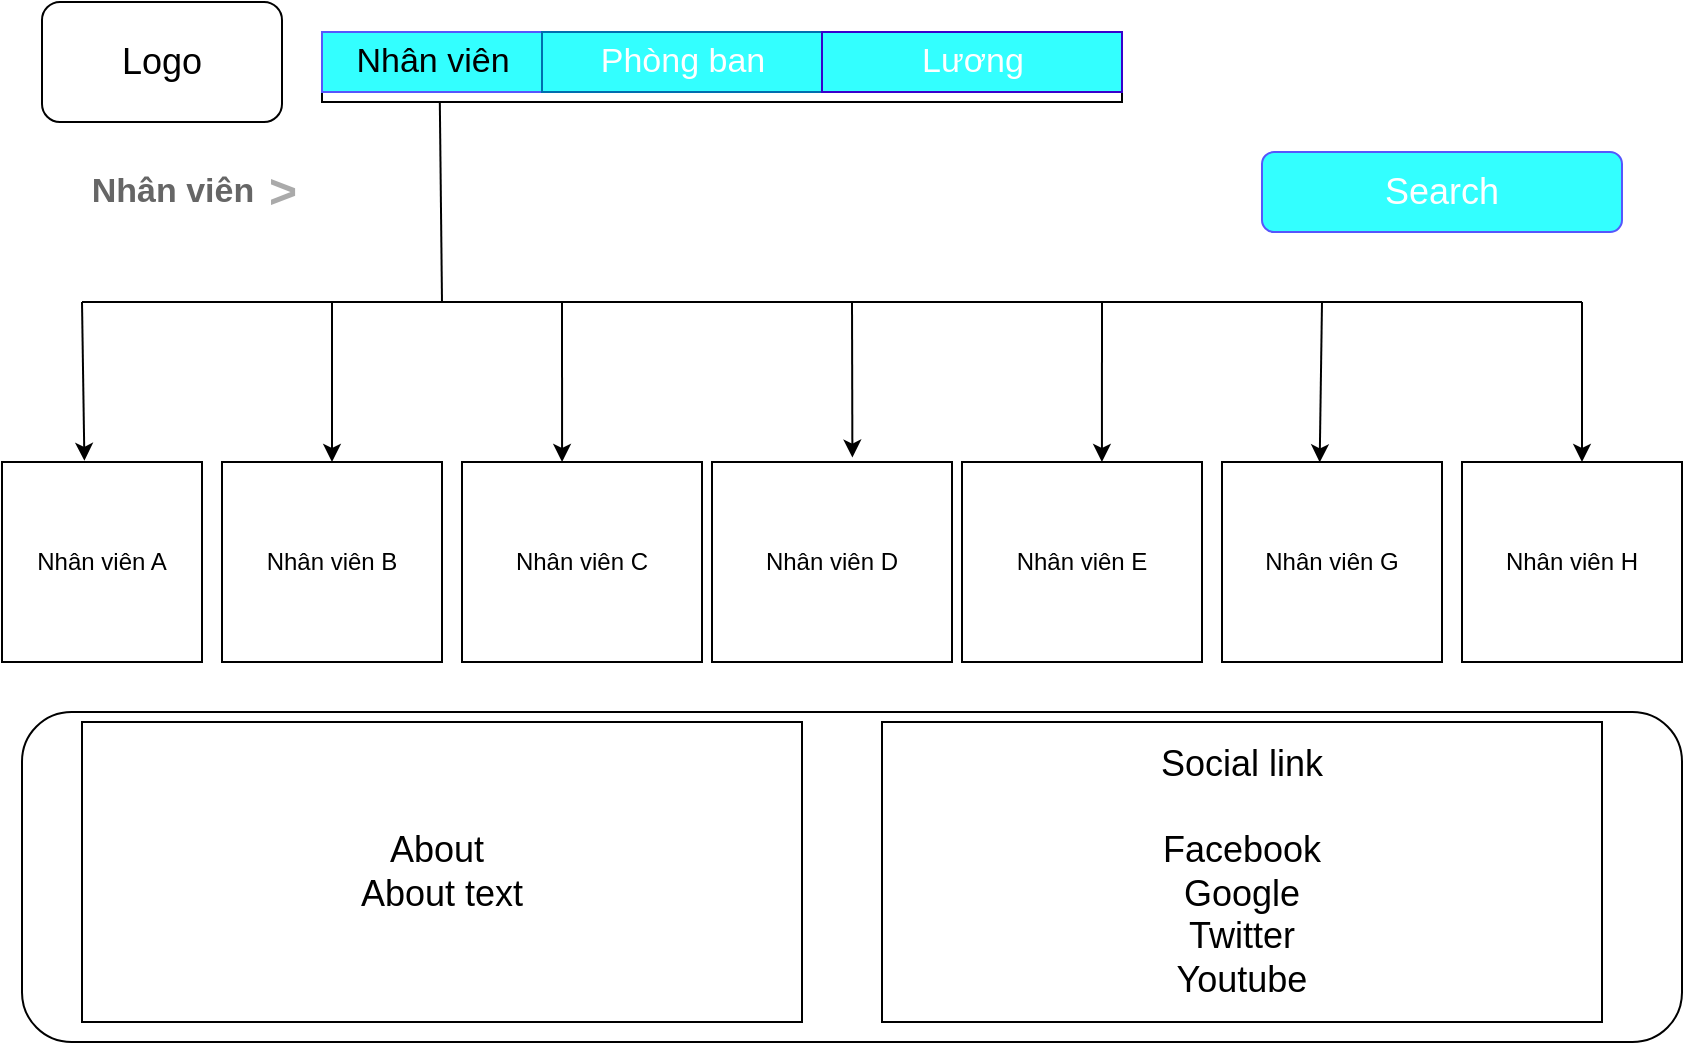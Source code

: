 <mxfile>
    <diagram id="wJjFDpm9GOEmU09CiQZd" name="Nhân viên">
        <mxGraphModel dx="1003" dy="719" grid="1" gridSize="10" guides="1" tooltips="1" connect="1" arrows="1" fold="1" page="1" pageScale="1" pageWidth="850" pageHeight="1100" math="0" shadow="0">
            <root>
                <mxCell id="WjB0gjLMXh-v31FT7Nd1-0"/>
                <mxCell id="WjB0gjLMXh-v31FT7Nd1-1" parent="WjB0gjLMXh-v31FT7Nd1-0"/>
                <mxCell id="5DAAZ6V2rE8kJXYzP1lH-15" value="Nhân viên B" style="rounded=0;whiteSpace=wrap;html=1;" parent="WjB0gjLMXh-v31FT7Nd1-1" vertex="1">
                    <mxGeometry x="110" y="240" width="110" height="100" as="geometry"/>
                </mxCell>
                <mxCell id="5DAAZ6V2rE8kJXYzP1lH-16" value="Nhân viên A" style="rounded=0;whiteSpace=wrap;html=1;" parent="WjB0gjLMXh-v31FT7Nd1-1" vertex="1">
                    <mxGeometry y="240" width="100" height="100" as="geometry"/>
                </mxCell>
                <mxCell id="5DAAZ6V2rE8kJXYzP1lH-17" value="Nhân viên C" style="rounded=0;whiteSpace=wrap;html=1;" parent="WjB0gjLMXh-v31FT7Nd1-1" vertex="1">
                    <mxGeometry x="230" y="240" width="120" height="100" as="geometry"/>
                </mxCell>
                <mxCell id="5DAAZ6V2rE8kJXYzP1lH-18" value="Nhân viên D" style="rounded=0;whiteSpace=wrap;html=1;" parent="WjB0gjLMXh-v31FT7Nd1-1" vertex="1">
                    <mxGeometry x="355" y="240" width="120" height="100" as="geometry"/>
                </mxCell>
                <mxCell id="5DAAZ6V2rE8kJXYzP1lH-19" value="Nhân viên E" style="rounded=0;whiteSpace=wrap;html=1;" parent="WjB0gjLMXh-v31FT7Nd1-1" vertex="1">
                    <mxGeometry x="480" y="240" width="120" height="100" as="geometry"/>
                </mxCell>
                <mxCell id="5DAAZ6V2rE8kJXYzP1lH-20" value="Nhân viên G" style="rounded=0;whiteSpace=wrap;html=1;" parent="WjB0gjLMXh-v31FT7Nd1-1" vertex="1">
                    <mxGeometry x="610" y="240" width="110" height="100" as="geometry"/>
                </mxCell>
                <mxCell id="5DAAZ6V2rE8kJXYzP1lH-21" value="Nhân viên H" style="rounded=0;whiteSpace=wrap;html=1;" parent="WjB0gjLMXh-v31FT7Nd1-1" vertex="1">
                    <mxGeometry x="730" y="240" width="110" height="100" as="geometry"/>
                </mxCell>
                <mxCell id="uXP6oZ5_RdLUxFhCjeWf-1" value="" style="endArrow=none;html=1;fontSize=24;entryX=0.535;entryY=0.987;entryDx=0;entryDy=0;entryPerimeter=0;" parent="WjB0gjLMXh-v31FT7Nd1-1" edge="1" target="XOch1luoBKgWJTnpo3y6-14">
                    <mxGeometry width="50" height="50" relative="1" as="geometry">
                        <mxPoint x="220" y="160" as="sourcePoint"/>
                        <mxPoint x="220" y="120" as="targetPoint"/>
                    </mxGeometry>
                </mxCell>
                <mxCell id="uXP6oZ5_RdLUxFhCjeWf-2" value="" style="endArrow=none;html=1;fontSize=24;" parent="WjB0gjLMXh-v31FT7Nd1-1" edge="1">
                    <mxGeometry width="50" height="50" relative="1" as="geometry">
                        <mxPoint x="40" y="160" as="sourcePoint"/>
                        <mxPoint x="790" y="160" as="targetPoint"/>
                    </mxGeometry>
                </mxCell>
                <mxCell id="uXP6oZ5_RdLUxFhCjeWf-3" value="" style="endArrow=classic;html=1;fontSize=24;entryX=0.412;entryY=-0.006;entryDx=0;entryDy=0;entryPerimeter=0;" parent="WjB0gjLMXh-v31FT7Nd1-1" target="5DAAZ6V2rE8kJXYzP1lH-16" edge="1">
                    <mxGeometry width="50" height="50" relative="1" as="geometry">
                        <mxPoint x="40" y="160" as="sourcePoint"/>
                        <mxPoint x="90" y="110" as="targetPoint"/>
                    </mxGeometry>
                </mxCell>
                <mxCell id="uXP6oZ5_RdLUxFhCjeWf-4" value="" style="endArrow=classic;html=1;fontSize=24;entryX=0.5;entryY=0;entryDx=0;entryDy=0;" parent="WjB0gjLMXh-v31FT7Nd1-1" target="5DAAZ6V2rE8kJXYzP1lH-15" edge="1">
                    <mxGeometry width="50" height="50" relative="1" as="geometry">
                        <mxPoint x="165" y="160" as="sourcePoint"/>
                        <mxPoint x="220" y="110" as="targetPoint"/>
                    </mxGeometry>
                </mxCell>
                <mxCell id="uXP6oZ5_RdLUxFhCjeWf-5" value="" style="endArrow=classic;html=1;fontSize=24;entryX=0.417;entryY=0;entryDx=0;entryDy=0;entryPerimeter=0;" parent="WjB0gjLMXh-v31FT7Nd1-1" target="5DAAZ6V2rE8kJXYzP1lH-17" edge="1">
                    <mxGeometry width="50" height="50" relative="1" as="geometry">
                        <mxPoint x="280" y="160" as="sourcePoint"/>
                        <mxPoint x="330" y="110" as="targetPoint"/>
                    </mxGeometry>
                </mxCell>
                <mxCell id="uXP6oZ5_RdLUxFhCjeWf-6" value="" style="endArrow=classic;html=1;fontSize=24;entryX=0.585;entryY=-0.022;entryDx=0;entryDy=0;entryPerimeter=0;" parent="WjB0gjLMXh-v31FT7Nd1-1" target="5DAAZ6V2rE8kJXYzP1lH-18" edge="1">
                    <mxGeometry width="50" height="50" relative="1" as="geometry">
                        <mxPoint x="425" y="160" as="sourcePoint"/>
                        <mxPoint x="424" y="200" as="targetPoint"/>
                    </mxGeometry>
                </mxCell>
                <mxCell id="uXP6oZ5_RdLUxFhCjeWf-7" value="" style="endArrow=classic;html=1;fontSize=24;entryX=0.583;entryY=0;entryDx=0;entryDy=0;entryPerimeter=0;" parent="WjB0gjLMXh-v31FT7Nd1-1" target="5DAAZ6V2rE8kJXYzP1lH-19" edge="1">
                    <mxGeometry width="50" height="50" relative="1" as="geometry">
                        <mxPoint x="550" y="160" as="sourcePoint"/>
                        <mxPoint x="600" y="115" as="targetPoint"/>
                    </mxGeometry>
                </mxCell>
                <mxCell id="uXP6oZ5_RdLUxFhCjeWf-8" value="" style="endArrow=classic;html=1;fontSize=24;entryX=0.444;entryY=0.002;entryDx=0;entryDy=0;entryPerimeter=0;" parent="WjB0gjLMXh-v31FT7Nd1-1" target="5DAAZ6V2rE8kJXYzP1lH-20" edge="1">
                    <mxGeometry width="50" height="50" relative="1" as="geometry">
                        <mxPoint x="660" y="160" as="sourcePoint"/>
                        <mxPoint x="710" y="110" as="targetPoint"/>
                    </mxGeometry>
                </mxCell>
                <mxCell id="uXP6oZ5_RdLUxFhCjeWf-9" value="" style="endArrow=classic;html=1;fontSize=24;" parent="WjB0gjLMXh-v31FT7Nd1-1" edge="1">
                    <mxGeometry width="50" height="50" relative="1" as="geometry">
                        <mxPoint x="790" y="160" as="sourcePoint"/>
                        <mxPoint x="790" y="240" as="targetPoint"/>
                    </mxGeometry>
                </mxCell>
                <mxCell id="XOch1luoBKgWJTnpo3y6-31" value="" style="edgeStyle=none;html=1;fontSize=18;fontColor=#FFFFFF;" edge="1" parent="WjB0gjLMXh-v31FT7Nd1-1">
                    <mxGeometry relative="1" as="geometry">
                        <mxPoint x="260" y="395" as="sourcePoint"/>
                        <mxPoint x="260" y="395" as="targetPoint"/>
                    </mxGeometry>
                </mxCell>
                <mxCell id="XOch1luoBKgWJTnpo3y6-2" value="Logo" style="rounded=1;whiteSpace=wrap;html=1;fontSize=18;" vertex="1" parent="WjB0gjLMXh-v31FT7Nd1-1">
                    <mxGeometry x="20" y="10" width="120" height="60" as="geometry"/>
                </mxCell>
                <mxCell id="XOch1luoBKgWJTnpo3y6-13" value="" style="strokeWidth=1;shadow=0;dashed=0;align=center;html=1;shape=mxgraph.mockup.forms.rrect;rSize=0;fontSize=18;gradientColor=none;" vertex="1" parent="WjB0gjLMXh-v31FT7Nd1-1">
                    <mxGeometry x="160" y="25" width="400" height="35" as="geometry"/>
                </mxCell>
                <mxCell id="XOch1luoBKgWJTnpo3y6-14" value="Nhân viên" style="fillColor=#33FFFF;strokeWidth=1;shadow=0;dashed=0;align=center;html=1;shape=mxgraph.mockup.forms.rrect;rSize=0;fontSize=17;strokeColor=#5656FC;" vertex="1" parent="XOch1luoBKgWJTnpo3y6-13">
                    <mxGeometry width="110" height="30" as="geometry"/>
                </mxCell>
                <mxCell id="XOch1luoBKgWJTnpo3y6-15" value="Phòng ban" style="strokeColor=#006EAF;fillColor=#33FFFF;strokeWidth=1;shadow=0;dashed=0;align=center;html=1;shape=mxgraph.mockup.forms.rrect;rSize=0;fontSize=17;fontColor=#ffffff;" vertex="1" parent="XOch1luoBKgWJTnpo3y6-13">
                    <mxGeometry x="110" width="140" height="30" as="geometry"/>
                </mxCell>
                <mxCell id="XOch1luoBKgWJTnpo3y6-16" value="Lương" style="strokeColor=#3700CC;fillColor=#33FFFF;strokeWidth=1;shadow=0;dashed=0;align=center;html=1;shape=mxgraph.mockup.forms.rrect;rSize=0;fontSize=17;fontColor=#ffffff;" vertex="1" parent="XOch1luoBKgWJTnpo3y6-13">
                    <mxGeometry x="250" width="150" height="30" as="geometry"/>
                </mxCell>
                <mxCell id="XOch1luoBKgWJTnpo3y6-20" style="edgeStyle=none;html=1;fontSize=18;" edge="1" parent="XOch1luoBKgWJTnpo3y6-13" target="XOch1luoBKgWJTnpo3y6-13">
                    <mxGeometry relative="1" as="geometry">
                        <mxPoint x="400" y="15" as="sourcePoint"/>
                    </mxGeometry>
                </mxCell>
                <mxCell id="XOch1luoBKgWJTnpo3y6-21" value="Nhân viên" style="strokeWidth=1;shadow=0;dashed=0;align=center;html=1;shape=mxgraph.mockup.navigation.anchor;fontSize=17;fontColor=#666666;fontStyle=1;fillColor=#33FFFF;" vertex="1" parent="WjB0gjLMXh-v31FT7Nd1-1">
                    <mxGeometry x="40" y="90" width="90" height="30" as="geometry"/>
                </mxCell>
                <mxCell id="XOch1luoBKgWJTnpo3y6-22" value="&gt;" style="strokeWidth=1;shadow=0;dashed=0;align=center;html=1;shape=mxgraph.mockup.navigation.anchor;fontSize=24;fontColor=#aaaaaa;fontStyle=1;fillColor=#33FFFF;" vertex="1" parent="WjB0gjLMXh-v31FT7Nd1-1">
                    <mxGeometry x="130" y="90" width="20" height="30" as="geometry"/>
                </mxCell>
                <mxCell id="XOch1luoBKgWJTnpo3y6-30" value="Search" style="rounded=1;whiteSpace=wrap;html=1;fontSize=18;fontColor=#FFFFFF;strokeColor=#5656FC;fillColor=#33FFFF;" vertex="1" parent="WjB0gjLMXh-v31FT7Nd1-1">
                    <mxGeometry x="630" y="85" width="180" height="40" as="geometry"/>
                </mxCell>
                <mxCell id="G--ehdj1mrZMAc5Dt3QT-0" value="" style="edgeStyle=none;html=1;fontSize=18;fontColor=#FFFFFF;" edge="1" parent="WjB0gjLMXh-v31FT7Nd1-1">
                    <mxGeometry relative="1" as="geometry">
                        <mxPoint x="260" y="360" as="sourcePoint"/>
                        <mxPoint x="260" y="360" as="targetPoint"/>
                    </mxGeometry>
                </mxCell>
                <mxCell id="G--ehdj1mrZMAc5Dt3QT-1" value="" style="rounded=1;whiteSpace=wrap;html=1;fontSize=18;" vertex="1" parent="WjB0gjLMXh-v31FT7Nd1-1">
                    <mxGeometry x="10" y="365" width="830" height="165" as="geometry"/>
                </mxCell>
                <mxCell id="G--ehdj1mrZMAc5Dt3QT-2" value="About&amp;nbsp;&lt;br&gt;About text" style="rounded=0;whiteSpace=wrap;html=1;fontSize=18;" vertex="1" parent="WjB0gjLMXh-v31FT7Nd1-1">
                    <mxGeometry x="40" y="370" width="360" height="150" as="geometry"/>
                </mxCell>
                <mxCell id="G--ehdj1mrZMAc5Dt3QT-3" value="Social link&lt;br&gt;&lt;br&gt;Facebook&lt;br&gt;Google&lt;br&gt;Twitter&lt;br&gt;Youtube&lt;br&gt;" style="rounded=0;whiteSpace=wrap;html=1;fontSize=18;" vertex="1" parent="WjB0gjLMXh-v31FT7Nd1-1">
                    <mxGeometry x="440" y="370" width="360" height="150" as="geometry"/>
                </mxCell>
            </root>
        </mxGraphModel>
    </diagram>
    <diagram id="vCJchNpZpQthcplEAxcU" name="Phòng ban">
        <mxGraphModel dx="944" dy="676" grid="1" gridSize="10" guides="1" tooltips="1" connect="1" arrows="1" fold="1" page="1" pageScale="1" pageWidth="850" pageHeight="1100" math="0" shadow="0">
            <root>
                <mxCell id="J8trbaSnto4hoMV7mOAd-0"/>
                <mxCell id="J8trbaSnto4hoMV7mOAd-1" parent="J8trbaSnto4hoMV7mOAd-0"/>
                <mxCell id="B7I0SGrNpNbWcyDWFVy5-1" value="" style="endArrow=none;html=1;fontSize=24;" parent="J8trbaSnto4hoMV7mOAd-1" edge="1">
                    <mxGeometry width="50" height="50" relative="1" as="geometry">
                        <mxPoint x="80" y="200" as="sourcePoint"/>
                        <mxPoint x="760" y="200" as="targetPoint"/>
                    </mxGeometry>
                </mxCell>
                <mxCell id="B7I0SGrNpNbWcyDWFVy5-5" value="&lt;span style=&quot;font-size: 24px&quot;&gt;&amp;nbsp; Sales&lt;/span&gt;&lt;br&gt;&lt;font size=&quot;3&quot;&gt;Số lượng:&lt;/font&gt;" style="rounded=0;whiteSpace=wrap;html=1;" parent="J8trbaSnto4hoMV7mOAd-1" vertex="1">
                    <mxGeometry y="320" width="140" height="80" as="geometry"/>
                </mxCell>
                <mxCell id="B7I0SGrNpNbWcyDWFVy5-6" value="&lt;font style=&quot;font-size: 24px&quot;&gt;HR&lt;br&gt;&lt;span style=&quot;color: rgba(0 , 0 , 0 , 0) ; font-family: monospace ; font-size: 0px&quot;&gt;%3CmxGraphModel%3E%3Croot%3E%3CmxCell%20id%3D%220%22%2F%3E%3CmxCell%20id%3D%221%22%20parent%3D%220%22%2F%3E%3CmxCell%20id%3D%222%22%20value%3D%22%26lt%3Bfont%20style%3D%26quot%3Bfont-size%3A%2036px%26quot%3B%26gt%3BH%C3%ACnh%20nh%C3%A2n%20vi%C3%AAn%26lt%3B%2Ffont%26gt%3B%22%20style%3D%22rounded%3D0%3BwhiteSpace%3Dwrap%3Bhtml%3D1%3B%22%20vertex%3D%221%22%20parent%3D%221%22%3E%3CmxGeometry%20x%3D%2240%22%20y%3D%2240%22%20width%3D%22320%22%20height%3D%22360%22%20as%3D%22geometry%22%2F%3E%3C%2FmxCell%3E%3C%2Froot%3E%3C%2FmxGraphModel%3E&lt;/span&gt;&lt;span style=&quot;font-size: medium&quot;&gt;Số lượng:&lt;/span&gt;&lt;br&gt;&lt;/font&gt;" style="rounded=0;whiteSpace=wrap;html=1;" parent="J8trbaSnto4hoMV7mOAd-1" vertex="1">
                    <mxGeometry x="170" y="320" width="160" height="80" as="geometry"/>
                </mxCell>
                <mxCell id="B7I0SGrNpNbWcyDWFVy5-7" value="&lt;font style=&quot;font-size: 24px&quot;&gt;&amp;nbsp;Marketing&lt;br&gt;&lt;span style=&quot;font-size: medium&quot;&gt;Số lượng:&lt;/span&gt;&lt;br&gt;&lt;/font&gt;" style="rounded=0;whiteSpace=wrap;html=1;" parent="J8trbaSnto4hoMV7mOAd-1" vertex="1">
                    <mxGeometry x="355" y="320" width="140" height="80" as="geometry"/>
                </mxCell>
                <mxCell id="B7I0SGrNpNbWcyDWFVy5-8" value="&lt;font style=&quot;font-size: 24px&quot;&gt;&amp;nbsp;IT&lt;br&gt;&lt;span style=&quot;font-size: medium&quot;&gt;Số lượng:&lt;/span&gt;&lt;span&gt;&#9;&lt;/span&gt;&lt;/font&gt;" style="rounded=0;whiteSpace=wrap;html=1;" parent="J8trbaSnto4hoMV7mOAd-1" vertex="1">
                    <mxGeometry x="530" y="320" width="140" height="80" as="geometry"/>
                </mxCell>
                <mxCell id="B7I0SGrNpNbWcyDWFVy5-9" value="&lt;font style=&quot;font-size: 24px&quot;&gt;&amp;nbsp;Finance&lt;br&gt;&lt;span style=&quot;font-size: medium&quot;&gt;Số lượng:&lt;/span&gt;&lt;br&gt;&lt;/font&gt;" style="rounded=0;whiteSpace=wrap;html=1;" parent="J8trbaSnto4hoMV7mOAd-1" vertex="1">
                    <mxGeometry x="700" y="320" width="140" height="80" as="geometry"/>
                </mxCell>
                <mxCell id="B7I0SGrNpNbWcyDWFVy5-11" value="" style="endArrow=classic;html=1;fontSize=24;entryX=0.58;entryY=-0.037;entryDx=0;entryDy=0;entryPerimeter=0;" parent="J8trbaSnto4hoMV7mOAd-1" target="B7I0SGrNpNbWcyDWFVy5-5" edge="1">
                    <mxGeometry width="50" height="50" relative="1" as="geometry">
                        <mxPoint x="81" y="200" as="sourcePoint"/>
                        <mxPoint x="80" y="290" as="targetPoint"/>
                        <Array as="points"/>
                    </mxGeometry>
                </mxCell>
                <mxCell id="B7I0SGrNpNbWcyDWFVy5-12" value="" style="endArrow=classic;html=1;fontSize=24;entryX=0.5;entryY=0;entryDx=0;entryDy=0;" parent="J8trbaSnto4hoMV7mOAd-1" target="B7I0SGrNpNbWcyDWFVy5-6" edge="1">
                    <mxGeometry width="50" height="50" relative="1" as="geometry">
                        <mxPoint x="250" y="200" as="sourcePoint"/>
                        <mxPoint x="249.7" y="297.04" as="targetPoint"/>
                        <Array as="points"/>
                    </mxGeometry>
                </mxCell>
                <mxCell id="B7I0SGrNpNbWcyDWFVy5-14" value="" style="endArrow=classic;html=1;fontSize=24;entryX=0.5;entryY=0;entryDx=0;entryDy=0;" parent="J8trbaSnto4hoMV7mOAd-1" target="B7I0SGrNpNbWcyDWFVy5-8" edge="1">
                    <mxGeometry width="50" height="50" relative="1" as="geometry">
                        <mxPoint x="600" y="200" as="sourcePoint"/>
                        <mxPoint x="599.7" y="297.04" as="targetPoint"/>
                        <Array as="points"/>
                    </mxGeometry>
                </mxCell>
                <mxCell id="B7I0SGrNpNbWcyDWFVy5-15" value="" style="endArrow=classic;html=1;fontSize=24;entryX=0.437;entryY=-0.037;entryDx=0;entryDy=0;entryPerimeter=0;" parent="J8trbaSnto4hoMV7mOAd-1" target="B7I0SGrNpNbWcyDWFVy5-9" edge="1">
                    <mxGeometry width="50" height="50" relative="1" as="geometry">
                        <mxPoint x="761" y="200" as="sourcePoint"/>
                        <mxPoint x="760" y="287.04" as="targetPoint"/>
                        <Array as="points"/>
                    </mxGeometry>
                </mxCell>
                <mxCell id="wLO04yEoGt9mDOPF9oa5-0" value="Logo" style="rounded=1;whiteSpace=wrap;html=1;fontSize=18;" vertex="1" parent="J8trbaSnto4hoMV7mOAd-1">
                    <mxGeometry x="20" y="10" width="120" height="60" as="geometry"/>
                </mxCell>
                <mxCell id="Z3-FyhH3_2yaaDqn2n7i-0" value="" style="strokeWidth=1;shadow=0;dashed=0;align=center;html=1;shape=mxgraph.mockup.forms.rrect;rSize=0;fontSize=18;gradientColor=none;" vertex="1" parent="J8trbaSnto4hoMV7mOAd-1">
                    <mxGeometry x="190" y="25" width="400" height="35" as="geometry"/>
                </mxCell>
                <mxCell id="Z3-FyhH3_2yaaDqn2n7i-1" value="Nhân viên" style="fillColor=#33FFFF;strokeWidth=1;shadow=0;dashed=0;align=center;html=1;shape=mxgraph.mockup.forms.rrect;rSize=0;fontSize=17;strokeColor=#5656FC;" vertex="1" parent="Z3-FyhH3_2yaaDqn2n7i-0">
                    <mxGeometry width="110" height="30" as="geometry"/>
                </mxCell>
                <mxCell id="Z3-FyhH3_2yaaDqn2n7i-2" value="Phòng ban" style="strokeColor=#006EAF;fillColor=#33FFFF;strokeWidth=1;shadow=0;dashed=0;align=center;html=1;shape=mxgraph.mockup.forms.rrect;rSize=0;fontSize=17;fontColor=#ffffff;" vertex="1" parent="Z3-FyhH3_2yaaDqn2n7i-0">
                    <mxGeometry x="110" width="140" height="30" as="geometry"/>
                </mxCell>
                <mxCell id="Z3-FyhH3_2yaaDqn2n7i-3" value="Lương" style="strokeColor=#3700CC;fillColor=#33FFFF;strokeWidth=1;shadow=0;dashed=0;align=center;html=1;shape=mxgraph.mockup.forms.rrect;rSize=0;fontSize=17;fontColor=#ffffff;" vertex="1" parent="Z3-FyhH3_2yaaDqn2n7i-0">
                    <mxGeometry x="250" width="150" height="30" as="geometry"/>
                </mxCell>
                <mxCell id="Z3-FyhH3_2yaaDqn2n7i-4" style="edgeStyle=none;html=1;fontSize=18;" edge="1" parent="Z3-FyhH3_2yaaDqn2n7i-0" target="Z3-FyhH3_2yaaDqn2n7i-0">
                    <mxGeometry relative="1" as="geometry">
                        <mxPoint x="400" y="15" as="sourcePoint"/>
                    </mxGeometry>
                </mxCell>
                <mxCell id="p2IE-Pn9JPBUqzHjMcKJ-0" value="Phòng ban" style="strokeWidth=1;shadow=0;dashed=0;align=center;html=1;shape=mxgraph.mockup.navigation.anchor;fontSize=17;fontColor=#666666;fontStyle=1;fillColor=#33FFFF;" vertex="1" parent="J8trbaSnto4hoMV7mOAd-1">
                    <mxGeometry x="40" y="90" width="90" height="30" as="geometry"/>
                </mxCell>
                <mxCell id="9GuIOEP9Hasc8in1DkPj-0" value="&gt;" style="strokeWidth=1;shadow=0;dashed=0;align=center;html=1;shape=mxgraph.mockup.navigation.anchor;fontSize=24;fontColor=#aaaaaa;fontStyle=1;fillColor=#33FFFF;" vertex="1" parent="J8trbaSnto4hoMV7mOAd-1">
                    <mxGeometry x="130" y="90" width="20" height="30" as="geometry"/>
                </mxCell>
                <mxCell id="m6i-LpKmSSTymM3Wm2si-2" value="" style="endArrow=classic;html=1;fontSize=18;fontColor=#FFFFFF;entryX=0.5;entryY=0;entryDx=0;entryDy=0;" edge="1" parent="J8trbaSnto4hoMV7mOAd-1" target="B7I0SGrNpNbWcyDWFVy5-7">
                    <mxGeometry width="50" height="50" relative="1" as="geometry">
                        <mxPoint x="424" y="60" as="sourcePoint"/>
                        <mxPoint x="424" y="200" as="targetPoint"/>
                        <Array as="points">
                            <mxPoint x="424" y="130"/>
                        </Array>
                    </mxGeometry>
                </mxCell>
                <mxCell id="g2JmfWGi5vW9lwo2pkzC-0" value="" style="edgeStyle=none;html=1;fontSize=18;fontColor=#FFFFFF;" edge="1" parent="J8trbaSnto4hoMV7mOAd-1">
                    <mxGeometry relative="1" as="geometry">
                        <mxPoint x="260" y="420" as="sourcePoint"/>
                        <mxPoint x="260" y="420" as="targetPoint"/>
                    </mxGeometry>
                </mxCell>
                <mxCell id="_DnAaN9IzsZV7OtFYWZG-0" value="" style="edgeStyle=none;html=1;fontSize=18;fontColor=#FFFFFF;" edge="1" parent="J8trbaSnto4hoMV7mOAd-1">
                    <mxGeometry relative="1" as="geometry">
                        <mxPoint x="260" y="410" as="sourcePoint"/>
                        <mxPoint x="260" y="410" as="targetPoint"/>
                    </mxGeometry>
                </mxCell>
                <mxCell id="_DnAaN9IzsZV7OtFYWZG-1" value="" style="rounded=1;whiteSpace=wrap;html=1;fontSize=18;" vertex="1" parent="J8trbaSnto4hoMV7mOAd-1">
                    <mxGeometry x="10" y="415" width="830" height="165" as="geometry"/>
                </mxCell>
                <mxCell id="_DnAaN9IzsZV7OtFYWZG-2" value="About&amp;nbsp;&lt;br&gt;About text" style="rounded=0;whiteSpace=wrap;html=1;fontSize=18;" vertex="1" parent="J8trbaSnto4hoMV7mOAd-1">
                    <mxGeometry x="40" y="420" width="360" height="150" as="geometry"/>
                </mxCell>
                <mxCell id="_DnAaN9IzsZV7OtFYWZG-3" value="Social link&lt;br&gt;&lt;br&gt;Facebook&lt;br&gt;Google&lt;br&gt;Twitter&lt;br&gt;Youtube&lt;br&gt;" style="rounded=0;whiteSpace=wrap;html=1;fontSize=18;" vertex="1" parent="J8trbaSnto4hoMV7mOAd-1">
                    <mxGeometry x="440" y="420" width="360" height="150" as="geometry"/>
                </mxCell>
            </root>
        </mxGraphModel>
    </diagram>
    <diagram id="Rm2KINWGvWYN-aqcMVKR" name="Lương">
        <mxGraphModel dx="1146" dy="821" grid="1" gridSize="10" guides="1" tooltips="1" connect="1" arrows="1" fold="1" page="1" pageScale="1" pageWidth="850" pageHeight="1100" math="0" shadow="0">
            <root>
                <mxCell id="vfvMhhXysByKfhHB_uyl-0"/>
                <mxCell id="vfvMhhXysByKfhHB_uyl-1" parent="vfvMhhXysByKfhHB_uyl-0"/>
                <mxCell id="oS8txzhTp4winMH8t8Ai-0" value="" style="endArrow=classic;html=1;exitX=0.5;exitY=1;exitDx=0;exitDy=0;entryX=0.5;entryY=0;entryDx=0;entryDy=0;" parent="vfvMhhXysByKfhHB_uyl-1" edge="1" target="8o0eVUqESuRp_L_GPlVe-2">
                    <mxGeometry width="50" height="50" relative="1" as="geometry">
                        <mxPoint x="589.41" y="57.5" as="sourcePoint"/>
                        <mxPoint x="589.81" y="259.26" as="targetPoint"/>
                    </mxGeometry>
                </mxCell>
                <mxCell id="8kFADUUZfQ_ea_lLD151-0" value="" style="endArrow=none;html=1;fontSize=24;" parent="vfvMhhXysByKfhHB_uyl-1" edge="1">
                    <mxGeometry width="50" height="50" relative="1" as="geometry">
                        <mxPoint x="80" y="200" as="sourcePoint"/>
                        <mxPoint x="760" y="200" as="targetPoint"/>
                    </mxGeometry>
                </mxCell>
                <mxCell id="RfaJv6Aba6bHbtcqF6---0" value="" style="endArrow=classic;html=1;fontSize=24;entryX=0.5;entryY=0;entryDx=0;entryDy=0;" parent="vfvMhhXysByKfhHB_uyl-1" edge="1">
                    <mxGeometry width="50" height="50" relative="1" as="geometry">
                        <mxPoint x="80" y="200" as="sourcePoint"/>
                        <mxPoint x="80" y="320" as="targetPoint"/>
                        <Array as="points"/>
                    </mxGeometry>
                </mxCell>
                <mxCell id="RfaJv6Aba6bHbtcqF6---1" value="" style="endArrow=classic;html=1;fontSize=24;entryX=0.5;entryY=0;entryDx=0;entryDy=0;" parent="vfvMhhXysByKfhHB_uyl-1" edge="1">
                    <mxGeometry width="50" height="50" relative="1" as="geometry">
                        <mxPoint x="250" y="200" as="sourcePoint"/>
                        <mxPoint x="250" y="320" as="targetPoint"/>
                        <Array as="points"/>
                    </mxGeometry>
                </mxCell>
                <mxCell id="RfaJv6Aba6bHbtcqF6---2" value="" style="endArrow=classic;html=1;fontSize=24;entryX=0.5;entryY=0;entryDx=0;entryDy=0;" parent="vfvMhhXysByKfhHB_uyl-1" edge="1">
                    <mxGeometry width="50" height="50" relative="1" as="geometry">
                        <mxPoint x="420" y="200" as="sourcePoint"/>
                        <mxPoint x="420" y="320" as="targetPoint"/>
                        <Array as="points"/>
                    </mxGeometry>
                </mxCell>
                <mxCell id="RfaJv6Aba6bHbtcqF6---3" value="" style="endArrow=classic;html=1;fontSize=24;entryX=0.5;entryY=0;entryDx=0;entryDy=0;" parent="vfvMhhXysByKfhHB_uyl-1" edge="1">
                    <mxGeometry width="50" height="50" relative="1" as="geometry">
                        <mxPoint x="759.41" y="200" as="sourcePoint"/>
                        <mxPoint x="759.41" y="320" as="targetPoint"/>
                        <Array as="points"/>
                    </mxGeometry>
                </mxCell>
                <mxCell id="8o0eVUqESuRp_L_GPlVe-1" value="Nhân viên E&lt;br&gt;&lt;div style=&quot;text-align: justify&quot;&gt;Mã số:&lt;/div&gt;&lt;div style=&quot;text-align: justify&quot;&gt;Hệ số lương:&lt;/div&gt;&lt;div style=&quot;text-align: justify&quot;&gt;Số giờ làm thêm:&lt;/div&gt;&lt;div style=&quot;text-align: justify&quot;&gt;Lương:&lt;/div&gt;" style="rounded=0;whiteSpace=wrap;html=1;" parent="vfvMhhXysByKfhHB_uyl-1" vertex="1">
                    <mxGeometry x="680" y="320" width="160" height="120" as="geometry"/>
                </mxCell>
                <mxCell id="8o0eVUqESuRp_L_GPlVe-2" value="Nhân viên D&lt;br&gt;&lt;div style=&quot;text-align: justify&quot;&gt;Mã số:&lt;/div&gt;&lt;div style=&quot;text-align: justify&quot;&gt;Hệ số lương:&lt;/div&gt;&lt;div style=&quot;text-align: justify&quot;&gt;Số giờ làm thêm:&lt;/div&gt;&lt;div style=&quot;text-align: justify&quot;&gt;Lương:&lt;/div&gt;" style="rounded=0;whiteSpace=wrap;html=1;" parent="vfvMhhXysByKfhHB_uyl-1" vertex="1">
                    <mxGeometry x="510" y="320" width="160" height="120" as="geometry"/>
                </mxCell>
                <mxCell id="8o0eVUqESuRp_L_GPlVe-3" value="Nhân viên C&lt;br&gt;&lt;div style=&quot;text-align: justify&quot;&gt;Mã số:&lt;/div&gt;&lt;div style=&quot;text-align: justify&quot;&gt;Hệ số lương:&lt;/div&gt;&lt;div style=&quot;text-align: justify&quot;&gt;Số giờ làm thêm:&lt;/div&gt;&lt;div style=&quot;text-align: justify&quot;&gt;Lương:&lt;/div&gt;" style="rounded=0;whiteSpace=wrap;html=1;" parent="vfvMhhXysByKfhHB_uyl-1" vertex="1">
                    <mxGeometry x="340" y="320" width="160" height="120" as="geometry"/>
                </mxCell>
                <mxCell id="8o0eVUqESuRp_L_GPlVe-5" value="Nhân viên B&lt;br&gt;&lt;div style=&quot;text-align: justify&quot;&gt;Mã số:&lt;/div&gt;&lt;div style=&quot;text-align: justify&quot;&gt;Hệ số lương:&lt;/div&gt;&lt;div style=&quot;text-align: justify&quot;&gt;Số giờ làm thêm:&lt;/div&gt;&lt;div style=&quot;text-align: justify&quot;&gt;Lương:&lt;/div&gt;" style="rounded=0;whiteSpace=wrap;html=1;" parent="vfvMhhXysByKfhHB_uyl-1" vertex="1">
                    <mxGeometry x="170" y="320" width="160" height="120" as="geometry"/>
                </mxCell>
                <mxCell id="8o0eVUqESuRp_L_GPlVe-6" value="&lt;div&gt;&lt;span&gt;Nhân viên A&lt;/span&gt;&lt;/div&gt;&lt;div style=&quot;text-align: left&quot;&gt;&lt;span&gt;Mã số:&lt;/span&gt;&lt;/div&gt;&lt;div style=&quot;text-align: left&quot;&gt;&lt;span&gt;Hệ số lương:&lt;/span&gt;&lt;/div&gt;&lt;div style=&quot;text-align: left&quot;&gt;&lt;span&gt;Số giờ làm thêm:&lt;/span&gt;&lt;/div&gt;&lt;div style=&quot;text-align: left&quot;&gt;&lt;span&gt;Lương:&lt;/span&gt;&lt;/div&gt;" style="rounded=0;whiteSpace=wrap;html=1;align=center;" parent="vfvMhhXysByKfhHB_uyl-1" vertex="1">
                    <mxGeometry y="320" width="160" height="120" as="geometry"/>
                </mxCell>
                <mxCell id="5pNvtDN-1C3LrQetN-r_-0" value="Logo" style="rounded=1;whiteSpace=wrap;html=1;fontSize=18;" vertex="1" parent="vfvMhhXysByKfhHB_uyl-1">
                    <mxGeometry x="20" y="10" width="120" height="60" as="geometry"/>
                </mxCell>
                <mxCell id="jtRqaF90YJvB07GmfRQf-0" value="" style="strokeWidth=1;shadow=0;dashed=0;align=center;html=1;shape=mxgraph.mockup.forms.rrect;rSize=0;fontSize=18;gradientColor=none;" vertex="1" parent="vfvMhhXysByKfhHB_uyl-1">
                    <mxGeometry x="250" y="22.5" width="400" height="35" as="geometry"/>
                </mxCell>
                <mxCell id="jtRqaF90YJvB07GmfRQf-1" value="Nhân viên" style="fillColor=#33FFFF;strokeWidth=1;shadow=0;dashed=0;align=center;html=1;shape=mxgraph.mockup.forms.rrect;rSize=0;fontSize=17;strokeColor=#5656FC;" vertex="1" parent="jtRqaF90YJvB07GmfRQf-0">
                    <mxGeometry width="110" height="30" as="geometry"/>
                </mxCell>
                <mxCell id="jtRqaF90YJvB07GmfRQf-2" value="Phòng ban" style="strokeColor=#006EAF;fillColor=#33FFFF;strokeWidth=1;shadow=0;dashed=0;align=center;html=1;shape=mxgraph.mockup.forms.rrect;rSize=0;fontSize=17;fontColor=#ffffff;" vertex="1" parent="jtRqaF90YJvB07GmfRQf-0">
                    <mxGeometry x="110" width="140" height="30" as="geometry"/>
                </mxCell>
                <mxCell id="jtRqaF90YJvB07GmfRQf-3" value="Lương" style="strokeColor=#3700CC;fillColor=#33FFFF;strokeWidth=1;shadow=0;dashed=0;align=center;html=1;shape=mxgraph.mockup.forms.rrect;rSize=0;fontSize=17;fontColor=#ffffff;" vertex="1" parent="jtRqaF90YJvB07GmfRQf-0">
                    <mxGeometry x="250" width="150" height="30" as="geometry"/>
                </mxCell>
                <mxCell id="jtRqaF90YJvB07GmfRQf-4" style="edgeStyle=none;html=1;fontSize=18;" edge="1" parent="jtRqaF90YJvB07GmfRQf-0" target="jtRqaF90YJvB07GmfRQf-0">
                    <mxGeometry relative="1" as="geometry">
                        <mxPoint x="400" y="15" as="sourcePoint"/>
                    </mxGeometry>
                </mxCell>
                <mxCell id="I8iVnuduQle33KLxoOe0-0" value="" style="edgeStyle=none;html=1;fontSize=18;fontColor=#FFFFFF;" edge="1" parent="vfvMhhXysByKfhHB_uyl-1">
                    <mxGeometry relative="1" as="geometry">
                        <mxPoint x="255" y="450" as="sourcePoint"/>
                        <mxPoint x="255" y="450" as="targetPoint"/>
                    </mxGeometry>
                </mxCell>
                <mxCell id="I8iVnuduQle33KLxoOe0-1" value="" style="rounded=1;whiteSpace=wrap;html=1;fontSize=18;" vertex="1" parent="vfvMhhXysByKfhHB_uyl-1">
                    <mxGeometry x="5" y="455" width="830" height="165" as="geometry"/>
                </mxCell>
                <mxCell id="I8iVnuduQle33KLxoOe0-2" value="About&amp;nbsp;&lt;br&gt;About text" style="rounded=0;whiteSpace=wrap;html=1;fontSize=18;" vertex="1" parent="vfvMhhXysByKfhHB_uyl-1">
                    <mxGeometry x="35" y="460" width="360" height="150" as="geometry"/>
                </mxCell>
                <mxCell id="I8iVnuduQle33KLxoOe0-3" value="Social link&lt;br&gt;&lt;br&gt;Facebook&lt;br&gt;Google&lt;br&gt;Twitter&lt;br&gt;Youtube&lt;br&gt;" style="rounded=0;whiteSpace=wrap;html=1;fontSize=18;" vertex="1" parent="vfvMhhXysByKfhHB_uyl-1">
                    <mxGeometry x="435" y="460" width="360" height="150" as="geometry"/>
                </mxCell>
            </root>
        </mxGraphModel>
    </diagram>
    <diagram id="tnIS0rNTysS_Yc44N7yh" name="Chi tiết Nhân viên">
        <mxGraphModel dx="944" dy="676" grid="1" gridSize="10" guides="1" tooltips="1" connect="1" arrows="1" fold="1" page="1" pageScale="1" pageWidth="850" pageHeight="1100" math="0" shadow="0">
            <root>
                <mxCell id="OEdoRkBSAyIptRfN_Eyi-0"/>
                <mxCell id="OEdoRkBSAyIptRfN_Eyi-1" parent="OEdoRkBSAyIptRfN_Eyi-0"/>
                <mxCell id="OEdoRkBSAyIptRfN_Eyi-2" value="&lt;font style=&quot;font-size: 36px&quot;&gt;Hình nhân viên A&lt;/font&gt;" style="rounded=0;whiteSpace=wrap;html=1;" parent="OEdoRkBSAyIptRfN_Eyi-1" vertex="1">
                    <mxGeometry x="130" y="140" width="220" height="200" as="geometry"/>
                </mxCell>
                <mxCell id="OEdoRkBSAyIptRfN_Eyi-3" value="&lt;div style=&quot;text-align: left&quot;&gt;&lt;span style=&quot;font-size: medium&quot;&gt;Họ và tên:&lt;/span&gt;&lt;/div&gt;&lt;font size=&quot;3&quot;&gt;&lt;div style=&quot;text-align: left&quot;&gt;&lt;span&gt;Ngày sinh:&lt;/span&gt;&lt;/div&gt;&lt;div style=&quot;text-align: left&quot;&gt;&lt;span&gt;Ngày vào công ty:&lt;/span&gt;&lt;/div&gt;&lt;div style=&quot;text-align: left&quot;&gt;&lt;span&gt;Phòng ban:&lt;/span&gt;&lt;/div&gt;&lt;div style=&quot;text-align: left&quot;&gt;&lt;span&gt;Số ngày nghỉ còn lại:&lt;/span&gt;&lt;/div&gt;&lt;div style=&quot;text-align: left&quot;&gt;&lt;span&gt;Số ngày đã làm thêm:&lt;/span&gt;&lt;/div&gt;&lt;/font&gt;" style="rounded=0;whiteSpace=wrap;html=1;" parent="OEdoRkBSAyIptRfN_Eyi-1" vertex="1">
                    <mxGeometry x="350" y="140" width="320" height="200" as="geometry"/>
                </mxCell>
                <mxCell id="zFnyC7xSWwCS1q_fz-H1-0" value="" style="edgeStyle=none;html=1;fontSize=18;fontColor=#FFFFFF;" edge="1" parent="OEdoRkBSAyIptRfN_Eyi-1">
                    <mxGeometry relative="1" as="geometry">
                        <mxPoint x="260" y="395" as="sourcePoint"/>
                        <mxPoint x="260" y="395" as="targetPoint"/>
                    </mxGeometry>
                </mxCell>
                <mxCell id="NdwhnmrFJh9uBGuVBc22-0" value="" style="edgeStyle=none;html=1;fontSize=18;fontColor=#FFFFFF;" edge="1" parent="OEdoRkBSAyIptRfN_Eyi-1">
                    <mxGeometry relative="1" as="geometry">
                        <mxPoint x="260" y="410" as="sourcePoint"/>
                        <mxPoint x="260" y="410" as="targetPoint"/>
                    </mxGeometry>
                </mxCell>
                <mxCell id="-YhZbWk2TkYFpohif9xF-15" value="" style="edgeStyle=none;html=1;fontSize=18;fontColor=#FFFFFF;" edge="1" parent="OEdoRkBSAyIptRfN_Eyi-1">
                    <mxGeometry relative="1" as="geometry">
                        <mxPoint x="260" y="395" as="sourcePoint"/>
                        <mxPoint x="260" y="395" as="targetPoint"/>
                    </mxGeometry>
                </mxCell>
                <mxCell id="-YhZbWk2TkYFpohif9xF-16" value="Logo" style="rounded=1;whiteSpace=wrap;html=1;fontSize=18;" vertex="1" parent="OEdoRkBSAyIptRfN_Eyi-1">
                    <mxGeometry x="20" y="10" width="120" height="60" as="geometry"/>
                </mxCell>
                <mxCell id="-YhZbWk2TkYFpohif9xF-17" value="" style="strokeWidth=1;shadow=0;dashed=0;align=center;html=1;shape=mxgraph.mockup.forms.rrect;rSize=0;fontSize=18;gradientColor=none;" vertex="1" parent="OEdoRkBSAyIptRfN_Eyi-1">
                    <mxGeometry x="160" y="25" width="400" height="35" as="geometry"/>
                </mxCell>
                <mxCell id="-YhZbWk2TkYFpohif9xF-18" value="Nhân viên" style="fillColor=#33FFFF;strokeWidth=1;shadow=0;dashed=0;align=center;html=1;shape=mxgraph.mockup.forms.rrect;rSize=0;fontSize=17;strokeColor=#5656FC;" vertex="1" parent="-YhZbWk2TkYFpohif9xF-17">
                    <mxGeometry width="110" height="30" as="geometry"/>
                </mxCell>
                <mxCell id="-YhZbWk2TkYFpohif9xF-19" value="Phòng ban" style="strokeColor=#006EAF;fillColor=#33FFFF;strokeWidth=1;shadow=0;dashed=0;align=center;html=1;shape=mxgraph.mockup.forms.rrect;rSize=0;fontSize=17;fontColor=#ffffff;" vertex="1" parent="-YhZbWk2TkYFpohif9xF-17">
                    <mxGeometry x="110" width="140" height="30" as="geometry"/>
                </mxCell>
                <mxCell id="-YhZbWk2TkYFpohif9xF-20" value="Lương" style="strokeColor=#3700CC;fillColor=#33FFFF;strokeWidth=1;shadow=0;dashed=0;align=center;html=1;shape=mxgraph.mockup.forms.rrect;rSize=0;fontSize=17;fontColor=#ffffff;" vertex="1" parent="-YhZbWk2TkYFpohif9xF-17">
                    <mxGeometry x="250" width="150" height="30" as="geometry"/>
                </mxCell>
                <mxCell id="-YhZbWk2TkYFpohif9xF-21" style="edgeStyle=none;html=1;fontSize=18;" edge="1" parent="-YhZbWk2TkYFpohif9xF-17" target="-YhZbWk2TkYFpohif9xF-17">
                    <mxGeometry relative="1" as="geometry">
                        <mxPoint x="400" y="15" as="sourcePoint"/>
                    </mxGeometry>
                </mxCell>
                <mxCell id="-YhZbWk2TkYFpohif9xF-22" value="Nhân viên" style="strokeWidth=1;shadow=0;dashed=0;align=center;html=1;shape=mxgraph.mockup.navigation.anchor;fontSize=17;fontColor=#666666;fontStyle=1;fillColor=#33FFFF;" vertex="1" parent="OEdoRkBSAyIptRfN_Eyi-1">
                    <mxGeometry x="40" y="90" width="90" height="30" as="geometry"/>
                </mxCell>
                <mxCell id="-YhZbWk2TkYFpohif9xF-23" value="&gt;" style="strokeWidth=1;shadow=0;dashed=0;align=center;html=1;shape=mxgraph.mockup.navigation.anchor;fontSize=24;fontColor=#aaaaaa;fontStyle=1;fillColor=#33FFFF;" vertex="1" parent="OEdoRkBSAyIptRfN_Eyi-1">
                    <mxGeometry x="130" y="90" width="20" height="30" as="geometry"/>
                </mxCell>
                <mxCell id="-YhZbWk2TkYFpohif9xF-24" value="Search" style="rounded=1;whiteSpace=wrap;html=1;fontSize=18;fontColor=#FFFFFF;strokeColor=#5656FC;fillColor=#33FFFF;" vertex="1" parent="OEdoRkBSAyIptRfN_Eyi-1">
                    <mxGeometry x="630" y="85" width="180" height="40" as="geometry"/>
                </mxCell>
                <mxCell id="-YhZbWk2TkYFpohif9xF-25" value="" style="edgeStyle=none;html=1;fontSize=18;fontColor=#FFFFFF;" edge="1" parent="OEdoRkBSAyIptRfN_Eyi-1">
                    <mxGeometry relative="1" as="geometry">
                        <mxPoint x="260" y="360" as="sourcePoint"/>
                        <mxPoint x="260" y="360" as="targetPoint"/>
                    </mxGeometry>
                </mxCell>
                <mxCell id="-YhZbWk2TkYFpohif9xF-26" value="" style="rounded=1;whiteSpace=wrap;html=1;fontSize=18;" vertex="1" parent="OEdoRkBSAyIptRfN_Eyi-1">
                    <mxGeometry x="10" y="365" width="830" height="165" as="geometry"/>
                </mxCell>
                <mxCell id="-YhZbWk2TkYFpohif9xF-27" value="About&amp;nbsp;&lt;br&gt;About text" style="rounded=0;whiteSpace=wrap;html=1;fontSize=18;" vertex="1" parent="OEdoRkBSAyIptRfN_Eyi-1">
                    <mxGeometry x="40" y="370" width="360" height="150" as="geometry"/>
                </mxCell>
                <mxCell id="-YhZbWk2TkYFpohif9xF-28" value="Social link&lt;br&gt;&lt;br&gt;Facebook&lt;br&gt;Google&lt;br&gt;Twitter&lt;br&gt;Youtube&lt;br&gt;" style="rounded=0;whiteSpace=wrap;html=1;fontSize=18;" vertex="1" parent="OEdoRkBSAyIptRfN_Eyi-1">
                    <mxGeometry x="440" y="370" width="360" height="150" as="geometry"/>
                </mxCell>
                <mxCell id="-YhZbWk2TkYFpohif9xF-31" value="Nhân viên A" style="strokeWidth=1;shadow=0;dashed=0;align=center;html=1;shape=mxgraph.mockup.navigation.anchor;fontSize=17;fontColor=#666666;fontStyle=1;fillColor=#33FFFF;" vertex="1" parent="OEdoRkBSAyIptRfN_Eyi-1">
                    <mxGeometry x="160" y="90" width="100" height="30" as="geometry"/>
                </mxCell>
            </root>
        </mxGraphModel>
    </diagram>
</mxfile>